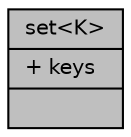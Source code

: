 digraph "set&lt;K&gt;"
{
 // INTERACTIVE_SVG=YES
  bgcolor="transparent";
  edge [fontname="Helvetica",fontsize="10",labelfontname="Helvetica",labelfontsize="10"];
  node [fontname="Helvetica",fontsize="10",shape=record];
  Node1 [label="{set\<K\>\n|+ keys\l|}",height=0.2,width=0.4,color="black", fillcolor="grey75", style="filled", fontcolor="black"];
}
